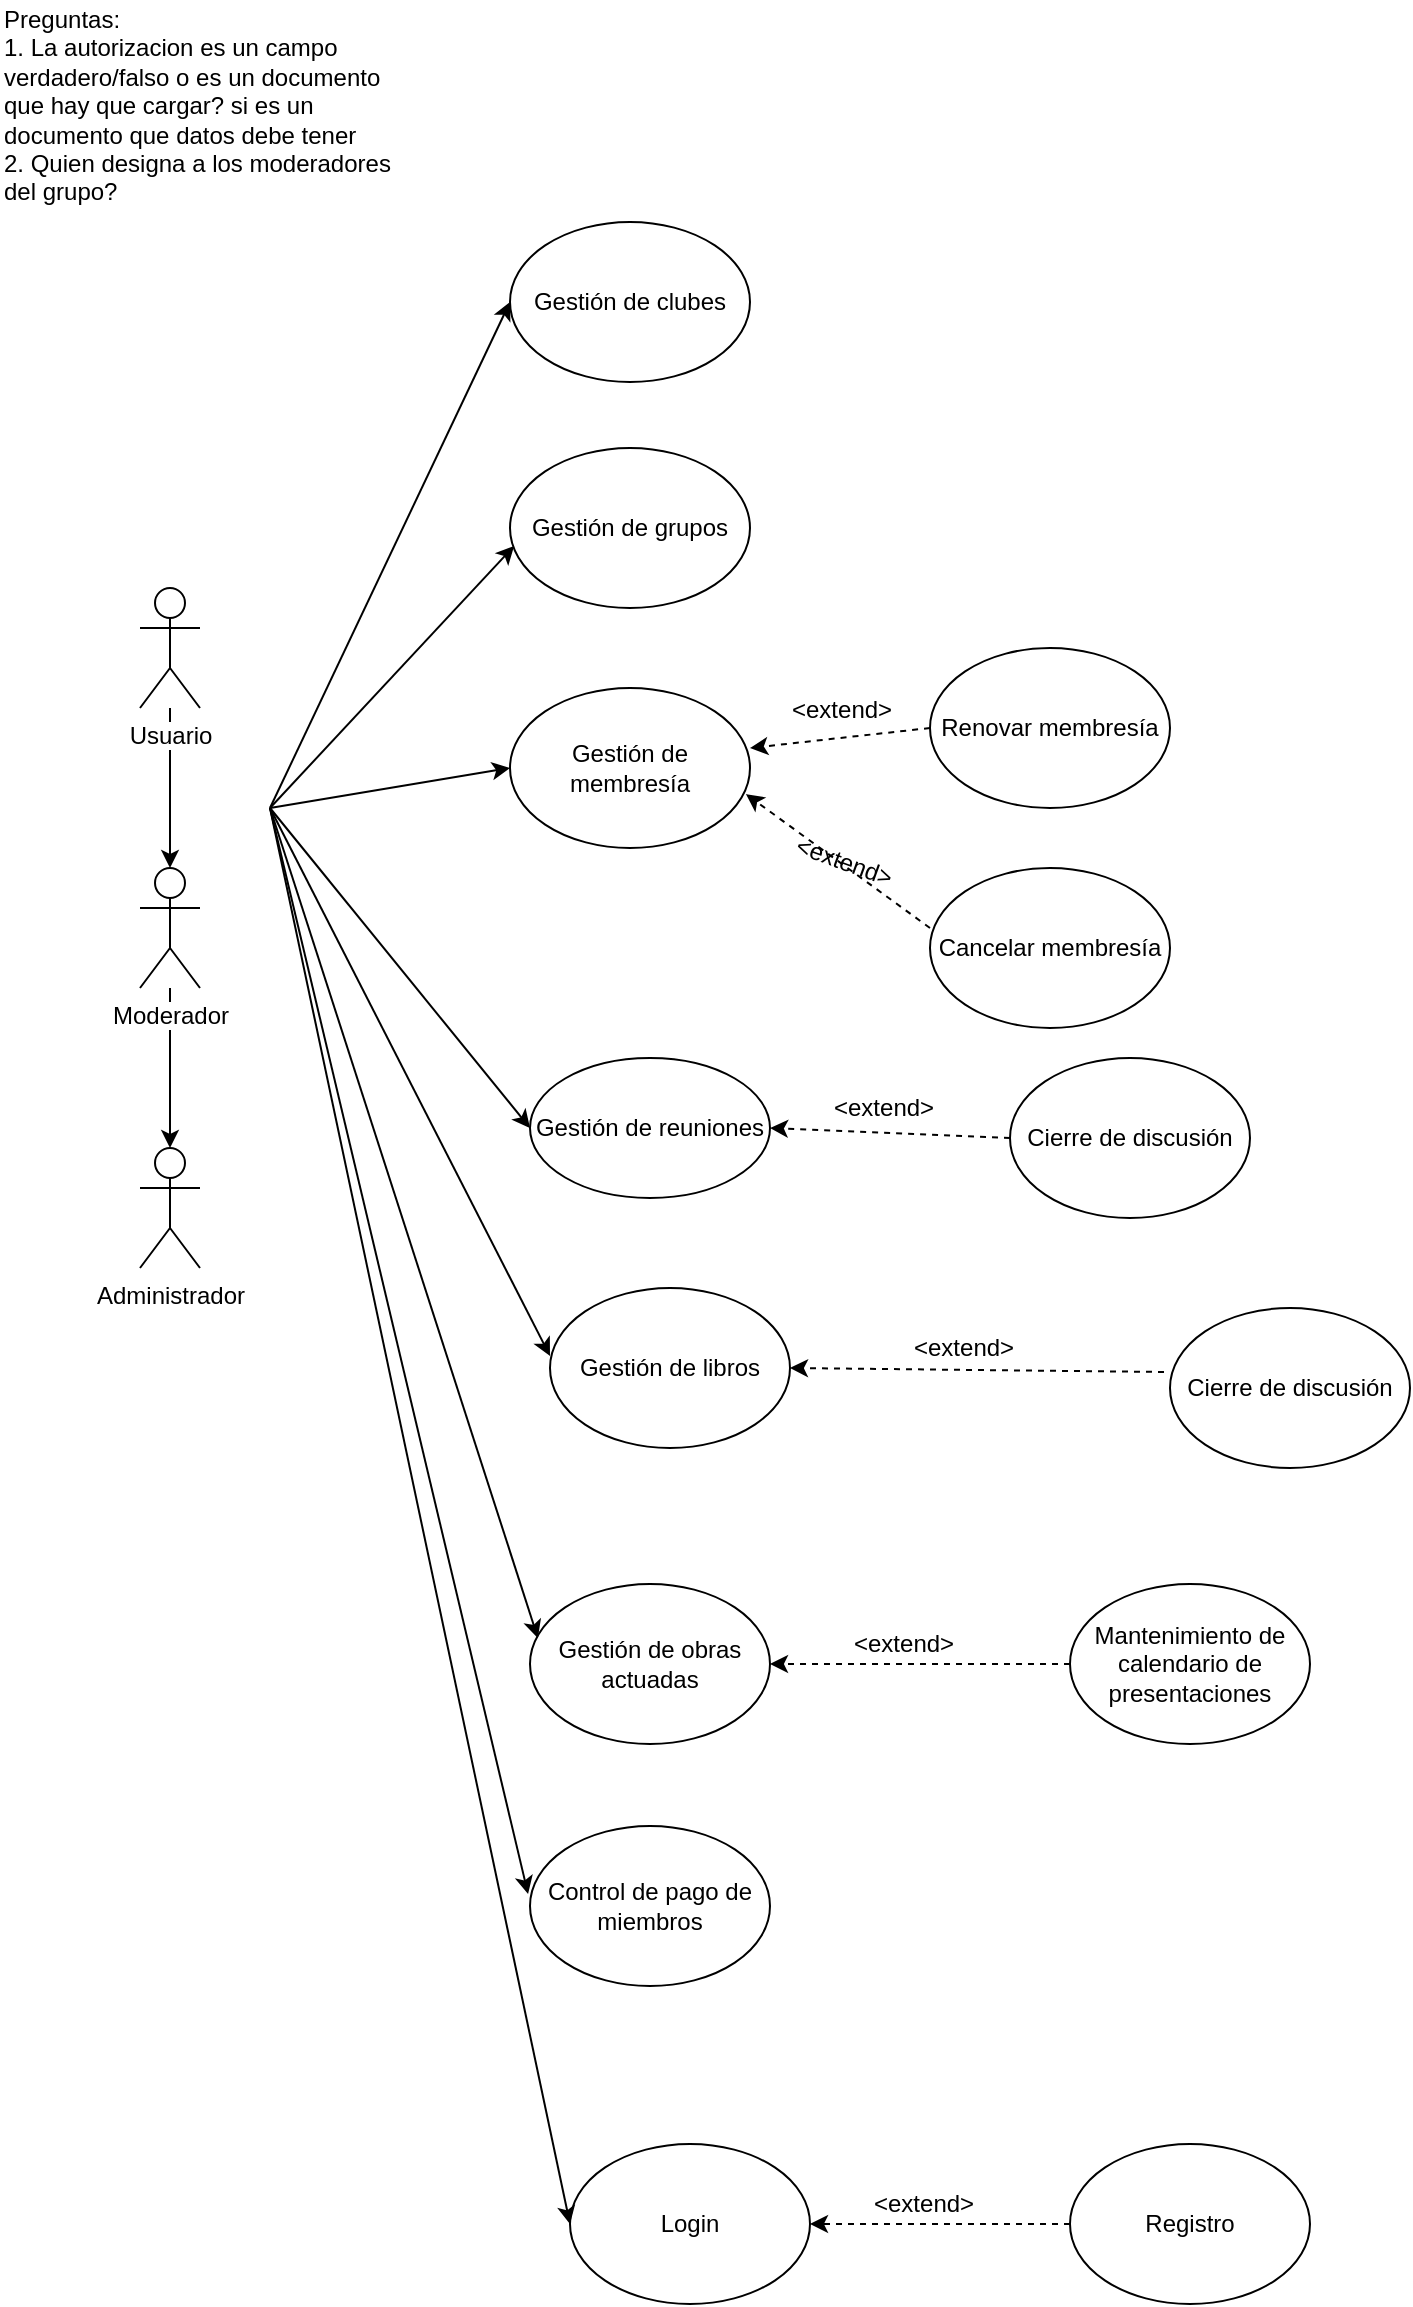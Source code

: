 <mxfile version="12.0.0" type="github" pages="1"><diagram id="7vVEWEeUO-7xJplOFc_i" name="Page-1"><mxGraphModel dx="828" dy="451" grid="1" gridSize="10" guides="1" tooltips="1" connect="1" arrows="1" fold="1" page="1" pageScale="1" pageWidth="850" pageHeight="1100" math="0" shadow="0"><root><mxCell id="0"/><mxCell id="1" parent="0"/><mxCell id="04WLmEVgEuAED4mvFsxP-9" value="" style="edgeStyle=orthogonalEdgeStyle;rounded=0;orthogonalLoop=1;jettySize=auto;html=1;" edge="1" parent="1" source="04WLmEVgEuAED4mvFsxP-1" target="04WLmEVgEuAED4mvFsxP-8"><mxGeometry relative="1" as="geometry"/></mxCell><mxCell id="04WLmEVgEuAED4mvFsxP-1" value="Usuario" style="shape=umlActor;verticalLabelPosition=bottom;labelBackgroundColor=#ffffff;verticalAlign=top;html=1;outlineConnect=0;" vertex="1" parent="1"><mxGeometry x="85" y="310" width="30" height="60" as="geometry"/></mxCell><mxCell id="04WLmEVgEuAED4mvFsxP-24" value="" style="edgeStyle=orthogonalEdgeStyle;rounded=0;orthogonalLoop=1;jettySize=auto;html=1;" edge="1" parent="1" source="04WLmEVgEuAED4mvFsxP-8" target="04WLmEVgEuAED4mvFsxP-23"><mxGeometry relative="1" as="geometry"/></mxCell><mxCell id="04WLmEVgEuAED4mvFsxP-8" value="Moderador" style="shape=umlActor;verticalLabelPosition=bottom;labelBackgroundColor=#ffffff;verticalAlign=top;html=1;outlineConnect=0;" vertex="1" parent="1"><mxGeometry x="85" y="450" width="30" height="60" as="geometry"/></mxCell><mxCell id="04WLmEVgEuAED4mvFsxP-23" value="Administrador" style="shape=umlActor;verticalLabelPosition=bottom;labelBackgroundColor=#ffffff;verticalAlign=top;html=1;outlineConnect=0;" vertex="1" parent="1"><mxGeometry x="85" y="590" width="30" height="60" as="geometry"/></mxCell><mxCell id="04WLmEVgEuAED4mvFsxP-3" value="Gestión de grupos" style="ellipse;whiteSpace=wrap;html=1;" vertex="1" parent="1"><mxGeometry x="270" y="240" width="120" height="80" as="geometry"/></mxCell><mxCell id="04WLmEVgEuAED4mvFsxP-7" value="Gestión de membresía" style="ellipse;whiteSpace=wrap;html=1;" vertex="1" parent="1"><mxGeometry x="270" y="360" width="120" height="80" as="geometry"/></mxCell><mxCell id="04WLmEVgEuAED4mvFsxP-16" value="Preguntas:&lt;br&gt;1. La autorizacion es un campo&amp;nbsp;&lt;br&gt;verdadero/falso o es un documento&lt;br&gt;que hay que cargar? si es un&lt;br&gt;documento que datos debe tener&lt;br&gt;2. Quien designa a los moderadores&lt;br&gt;del grupo?" style="text;html=1;resizable=0;points=[];autosize=1;align=left;verticalAlign=top;spacingTop=-4;" vertex="1" parent="1"><mxGeometry x="15" y="16" width="210" height="100" as="geometry"/></mxCell><mxCell id="04WLmEVgEuAED4mvFsxP-17" value="Renovar membresía" style="ellipse;whiteSpace=wrap;html=1;" vertex="1" parent="1"><mxGeometry x="480" y="340" width="120" height="80" as="geometry"/></mxCell><mxCell id="04WLmEVgEuAED4mvFsxP-18" value="Cancelar membresía" style="ellipse;whiteSpace=wrap;html=1;" vertex="1" parent="1"><mxGeometry x="480" y="450" width="120" height="80" as="geometry"/></mxCell><mxCell id="04WLmEVgEuAED4mvFsxP-19" value="Gestión de reuniones" style="ellipse;whiteSpace=wrap;html=1;" vertex="1" parent="1"><mxGeometry x="280" y="545" width="120" height="70" as="geometry"/></mxCell><mxCell id="04WLmEVgEuAED4mvFsxP-25" value="Gestión de libros" style="ellipse;whiteSpace=wrap;html=1;" vertex="1" parent="1"><mxGeometry x="290" y="660" width="120" height="80" as="geometry"/></mxCell><mxCell id="04WLmEVgEuAED4mvFsxP-26" value="Cierre de discusión" style="ellipse;whiteSpace=wrap;html=1;" vertex="1" parent="1"><mxGeometry x="520" y="545" width="120" height="80" as="geometry"/></mxCell><mxCell id="04WLmEVgEuAED4mvFsxP-27" value="Gestión de obras actuadas" style="ellipse;whiteSpace=wrap;html=1;" vertex="1" parent="1"><mxGeometry x="280" y="808" width="120" height="80" as="geometry"/></mxCell><mxCell id="04WLmEVgEuAED4mvFsxP-28" value="Cierre de discusión" style="ellipse;whiteSpace=wrap;html=1;" vertex="1" parent="1"><mxGeometry x="600" y="670" width="120" height="80" as="geometry"/></mxCell><mxCell id="04WLmEVgEuAED4mvFsxP-29" value="Gestión de clubes" style="ellipse;whiteSpace=wrap;html=1;" vertex="1" parent="1"><mxGeometry x="270" y="127" width="120" height="80" as="geometry"/></mxCell><mxCell id="04WLmEVgEuAED4mvFsxP-30" value="Control de pago de miembros" style="ellipse;whiteSpace=wrap;html=1;" vertex="1" parent="1"><mxGeometry x="280" y="929" width="120" height="80" as="geometry"/></mxCell><mxCell id="04WLmEVgEuAED4mvFsxP-31" value="Mantenimiento de calendario de presentaciones" style="ellipse;whiteSpace=wrap;html=1;" vertex="1" parent="1"><mxGeometry x="550" y="808" width="120" height="80" as="geometry"/></mxCell><mxCell id="04WLmEVgEuAED4mvFsxP-32" value="Login" style="ellipse;whiteSpace=wrap;html=1;" vertex="1" parent="1"><mxGeometry x="300" y="1088" width="120" height="80" as="geometry"/></mxCell><mxCell id="04WLmEVgEuAED4mvFsxP-33" value="Registro" style="ellipse;whiteSpace=wrap;html=1;" vertex="1" parent="1"><mxGeometry x="550" y="1088" width="120" height="80" as="geometry"/></mxCell><mxCell id="04WLmEVgEuAED4mvFsxP-34" value="" style="endArrow=classic;html=1;entryX=0;entryY=0.5;entryDx=0;entryDy=0;" edge="1" parent="1" target="04WLmEVgEuAED4mvFsxP-29"><mxGeometry width="50" height="50" relative="1" as="geometry"><mxPoint x="150" y="420" as="sourcePoint"/><mxPoint x="210" y="255" as="targetPoint"/></mxGeometry></mxCell><mxCell id="04WLmEVgEuAED4mvFsxP-35" value="" style="endArrow=classic;html=1;entryX=0.017;entryY=0.613;entryDx=0;entryDy=0;entryPerimeter=0;" edge="1" parent="1" target="04WLmEVgEuAED4mvFsxP-3"><mxGeometry width="50" height="50" relative="1" as="geometry"><mxPoint x="150" y="420" as="sourcePoint"/><mxPoint x="210" y="320" as="targetPoint"/></mxGeometry></mxCell><mxCell id="04WLmEVgEuAED4mvFsxP-36" value="" style="endArrow=classic;html=1;entryX=0;entryY=0.5;entryDx=0;entryDy=0;" edge="1" parent="1" target="04WLmEVgEuAED4mvFsxP-7"><mxGeometry width="50" height="50" relative="1" as="geometry"><mxPoint x="150" y="420" as="sourcePoint"/><mxPoint x="282.04" y="299.04" as="targetPoint"/></mxGeometry></mxCell><mxCell id="04WLmEVgEuAED4mvFsxP-37" value="" style="endArrow=classic;html=1;entryX=0;entryY=0.5;entryDx=0;entryDy=0;" edge="1" parent="1" target="04WLmEVgEuAED4mvFsxP-19"><mxGeometry width="50" height="50" relative="1" as="geometry"><mxPoint x="150" y="420" as="sourcePoint"/><mxPoint x="210" y="590" as="targetPoint"/></mxGeometry></mxCell><mxCell id="04WLmEVgEuAED4mvFsxP-38" value="" style="endArrow=classic;html=1;entryX=0;entryY=0.5;entryDx=0;entryDy=0;" edge="1" parent="1" target="04WLmEVgEuAED4mvFsxP-32"><mxGeometry width="50" height="50" relative="1" as="geometry"><mxPoint x="150" y="420" as="sourcePoint"/><mxPoint x="295" y="1380" as="targetPoint"/></mxGeometry></mxCell><mxCell id="04WLmEVgEuAED4mvFsxP-39" value="" style="endArrow=classic;html=1;entryX=-0.008;entryY=0.425;entryDx=0;entryDy=0;entryPerimeter=0;" edge="1" parent="1" target="04WLmEVgEuAED4mvFsxP-30"><mxGeometry width="50" height="50" relative="1" as="geometry"><mxPoint x="150" y="420" as="sourcePoint"/><mxPoint x="295" y="1130" as="targetPoint"/></mxGeometry></mxCell><mxCell id="04WLmEVgEuAED4mvFsxP-40" value="" style="endArrow=classic;html=1;entryX=0;entryY=0.425;entryDx=0;entryDy=0;entryPerimeter=0;" edge="1" parent="1" target="04WLmEVgEuAED4mvFsxP-25"><mxGeometry width="50" height="50" relative="1" as="geometry"><mxPoint x="150" y="420" as="sourcePoint"/><mxPoint x="270" y="833" as="targetPoint"/></mxGeometry></mxCell><mxCell id="04WLmEVgEuAED4mvFsxP-41" value="" style="endArrow=classic;html=1;entryX=0.033;entryY=0.338;entryDx=0;entryDy=0;entryPerimeter=0;" edge="1" parent="1" target="04WLmEVgEuAED4mvFsxP-27"><mxGeometry width="50" height="50" relative="1" as="geometry"><mxPoint x="150" y="420" as="sourcePoint"/><mxPoint x="270" y="885" as="targetPoint"/></mxGeometry></mxCell><mxCell id="04WLmEVgEuAED4mvFsxP-42" value="" style="endArrow=classic;html=1;exitX=0;exitY=0.5;exitDx=0;exitDy=0;entryX=1;entryY=0.375;entryDx=0;entryDy=0;entryPerimeter=0;dashed=1;" edge="1" parent="1" source="04WLmEVgEuAED4mvFsxP-17" target="04WLmEVgEuAED4mvFsxP-7"><mxGeometry width="50" height="50" relative="1" as="geometry"><mxPoint x="400" y="420" as="sourcePoint"/><mxPoint x="390" y="400" as="targetPoint"/></mxGeometry></mxCell><mxCell id="04WLmEVgEuAED4mvFsxP-43" value="" style="endArrow=classic;html=1;exitX=0;exitY=0.375;exitDx=0;exitDy=0;dashed=1;exitPerimeter=0;entryX=0.983;entryY=0.663;entryDx=0;entryDy=0;entryPerimeter=0;" edge="1" parent="1" source="04WLmEVgEuAED4mvFsxP-18" target="04WLmEVgEuAED4mvFsxP-7"><mxGeometry width="50" height="50" relative="1" as="geometry"><mxPoint x="490" y="390" as="sourcePoint"/><mxPoint x="400" y="430" as="targetPoint"/></mxGeometry></mxCell><mxCell id="04WLmEVgEuAED4mvFsxP-44" value="" style="endArrow=classic;html=1;exitX=0;exitY=0.5;exitDx=0;exitDy=0;dashed=1;entryX=1;entryY=0.5;entryDx=0;entryDy=0;" edge="1" parent="1" source="04WLmEVgEuAED4mvFsxP-26" target="04WLmEVgEuAED4mvFsxP-19"><mxGeometry width="50" height="50" relative="1" as="geometry"><mxPoint x="490" y="490" as="sourcePoint"/><mxPoint x="410" y="440" as="targetPoint"/></mxGeometry></mxCell><mxCell id="04WLmEVgEuAED4mvFsxP-45" value="" style="endArrow=classic;html=1;exitX=-0.025;exitY=0.4;exitDx=0;exitDy=0;dashed=1;entryX=1;entryY=0.5;entryDx=0;entryDy=0;exitPerimeter=0;" edge="1" parent="1" source="04WLmEVgEuAED4mvFsxP-28" target="04WLmEVgEuAED4mvFsxP-25"><mxGeometry width="50" height="50" relative="1" as="geometry"><mxPoint x="530" y="640" as="sourcePoint"/><mxPoint x="410" y="670" as="targetPoint"/></mxGeometry></mxCell><mxCell id="04WLmEVgEuAED4mvFsxP-46" value="" style="endArrow=classic;html=1;exitX=0;exitY=0.5;exitDx=0;exitDy=0;dashed=1;entryX=1;entryY=0.5;entryDx=0;entryDy=0;" edge="1" parent="1" source="04WLmEVgEuAED4mvFsxP-31" target="04WLmEVgEuAED4mvFsxP-27"><mxGeometry width="50" height="50" relative="1" as="geometry"><mxPoint x="537" y="1052" as="sourcePoint"/><mxPoint x="400" y="1040" as="targetPoint"/></mxGeometry></mxCell><mxCell id="04WLmEVgEuAED4mvFsxP-48" value="" style="endArrow=classic;html=1;exitX=0;exitY=0.5;exitDx=0;exitDy=0;dashed=1;entryX=1;entryY=0.5;entryDx=0;entryDy=0;" edge="1" parent="1" source="04WLmEVgEuAED4mvFsxP-33" target="04WLmEVgEuAED4mvFsxP-32"><mxGeometry width="50" height="50" relative="1" as="geometry"><mxPoint x="530" y="1252" as="sourcePoint"/><mxPoint x="400" y="1220" as="targetPoint"/></mxGeometry></mxCell><mxCell id="04WLmEVgEuAED4mvFsxP-49" value="&amp;lt;extend&amp;gt;" style="text;html=1;resizable=0;points=[];autosize=1;align=left;verticalAlign=top;spacingTop=-4;" vertex="1" parent="1"><mxGeometry x="409" y="361" width="70" height="20" as="geometry"/></mxCell><mxCell id="04WLmEVgEuAED4mvFsxP-50" value="&amp;lt;extend&amp;gt;" style="text;html=1;resizable=0;points=[];autosize=1;align=left;verticalAlign=top;spacingTop=-4;rotation=20;" vertex="1" parent="1"><mxGeometry x="410" y="440" width="70" height="20" as="geometry"/></mxCell><mxCell id="04WLmEVgEuAED4mvFsxP-51" value="&amp;lt;extend&amp;gt;" style="text;html=1;resizable=0;points=[];autosize=1;align=left;verticalAlign=top;spacingTop=-4;" vertex="1" parent="1"><mxGeometry x="430" y="560" width="70" height="20" as="geometry"/></mxCell><mxCell id="04WLmEVgEuAED4mvFsxP-52" value="&amp;lt;extend&amp;gt;" style="text;html=1;resizable=0;points=[];autosize=1;align=left;verticalAlign=top;spacingTop=-4;" vertex="1" parent="1"><mxGeometry x="470" y="680" width="70" height="20" as="geometry"/></mxCell><mxCell id="04WLmEVgEuAED4mvFsxP-53" value="&amp;lt;extend&amp;gt;" style="text;html=1;resizable=0;points=[];autosize=1;align=left;verticalAlign=top;spacingTop=-4;" vertex="1" parent="1"><mxGeometry x="440" y="828" width="70" height="20" as="geometry"/></mxCell><mxCell id="04WLmEVgEuAED4mvFsxP-54" value="&amp;lt;extend&amp;gt;" style="text;html=1;resizable=0;points=[];autosize=1;align=left;verticalAlign=top;spacingTop=-4;" vertex="1" parent="1"><mxGeometry x="450" y="1108" width="70" height="20" as="geometry"/></mxCell></root></mxGraphModel></diagram></mxfile>
